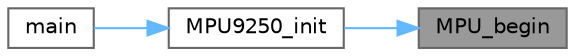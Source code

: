 digraph "MPU_begin"
{
 // LATEX_PDF_SIZE
  bgcolor="transparent";
  edge [fontname=Helvetica,fontsize=10,labelfontname=Helvetica,labelfontsize=10];
  node [fontname=Helvetica,fontsize=10,shape=box,height=0.2,width=0.4];
  rankdir="RL";
  Node1 [id="Node000001",label="MPU_begin",height=0.2,width=0.4,color="gray40", fillcolor="grey60", style="filled", fontcolor="black",tooltip="Set the IMU address, check for connection, reset IMU, and set full range scale."];
  Node1 -> Node2 [id="edge3_Node000001_Node000002",dir="back",color="steelblue1",style="solid",tooltip=" "];
  Node2 [id="Node000002",label="MPU9250_init",height=0.2,width=0.4,color="grey40", fillcolor="white", style="filled",URL="$main_8c.html#aea5e73ce5da71b09a981bfa9118ba050",tooltip="Initialize the MPU9250 sensor."];
  Node2 -> Node3 [id="edge4_Node000002_Node000003",dir="back",color="steelblue1",style="solid",tooltip=" "];
  Node3 [id="Node000003",label="main",height=0.2,width=0.4,color="grey40", fillcolor="white", style="filled",URL="$main_8c.html#a840291bc02cba5474a4cb46a9b9566fe",tooltip="The application entry point."];
}
